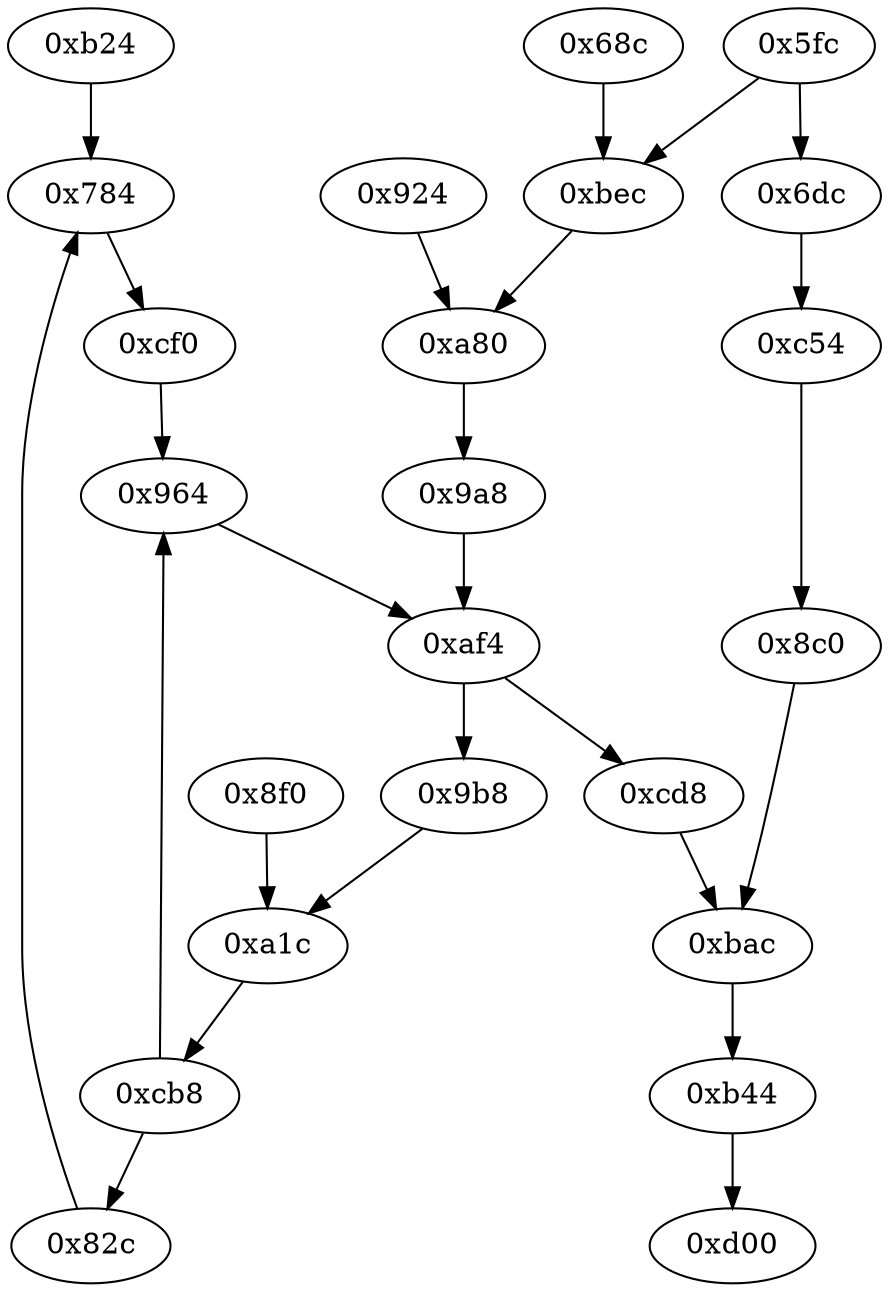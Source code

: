 strict digraph "" {
	"0xb24"	 [opcode="[u'ldr', u'ldr', u'ldr', u'add', u'ldrb', u'bl', u'mov', u'b']"];
	"0x784"	 [opcode="[u'ldr', u'rsb', u'rsb', u'str', u'ldr', u'ldr', u'ldrb', u'bl', u'ldr', u'mov', u'ldr', u'ldr', u'add', u'sub', u'sub', u'mul', \
u'eor', u'and', u'ldr', u'mov', u'mov', u'ldr', u'ldr', u'cmp', u'mov', u'teq', u'ldr', u'b']"];
	"0xb24" -> "0x784";
	"0x8f0"	 [opcode="[u'ldr', u'mov', u'b']"];
	"0xa1c"	 [opcode="[u'ldr', u'mov', u'cmp', u'mov', u'mov', u'strb', u'ldr', u'ldr', u'ldr', u'add', u'sub', u'sub', u'mul', u'eor', u'and', u'ldr', \
u'mov', u'mov', u'ldr', u'ldr', u'cmp', u'mov', u'teq', u'ldr', u'b']"];
	"0x8f0" -> "0xa1c";
	"0xcb8"	 [opcode="[u'ldrb', u'ldr', u'cmp', u'ldr', u'mov', u'ldr', u'str', u'b']"];
	"0xa1c" -> "0xcb8";
	"0x6dc"	 [opcode="[u'ldr', u'ldr', u'ldr', u'ldr', u'ldr', u'mov', u'add', u'cmp', u'sub', u'mov', u'sub', u'mul', u'mov', u'mvn', u'orr', u'cmn', \
u'mov', u'teq', u'mov', u'mov', u'cmn', u'mov', u'mov', u'cmp', u'mov', u'b']"];
	"0xc54"	 [opcode="[u'ldr', u'ldr', u'ldr', u'ldr', u'add', u'sub', u'sub', u'mul', u'mvn', u'ldr', u'ldr', u'orr', u'mov', u'cmn', u'mov', u'cmp', \
u'mov', u'mov', u'mov', u'cmn', u'mov', u'mov', u'teq', u'mov', u'b']"];
	"0x6dc" -> "0xc54";
	"0xcf0"	 [opcode="[u'ldr', u'str', u'ldr', u'b']"];
	"0x784" -> "0xcf0";
	"0x8c0"	 [opcode="[u'mov', u'b']"];
	"0xc54" -> "0x8c0";
	"0x9b8"	 [opcode="[u'ldr', u'ldr', u'ldr', u'ldr', u'add', u'sub', u'sub', u'mul', u'mvn', u'ldr', u'orr', u'mov', u'cmn', u'mov', u'ldr', u'cmp', \
u'mov', u'mov', u'mov', u'cmn', u'mov', u'mov', u'teq', u'mov', u'b']"];
	"0x9b8" -> "0xa1c";
	"0xb44"	 [opcode="[u'ldr', u'mov', u'ldr', u'ldr', u'ldr', u'ldr', u'cmp', u'mov', u'add', u'sub', u'sub', u'mul', u'mvn', u'mov', u'orr', u'ldr', \
u'cmn', u'mov', u'teq', u'ldr', u'mov', u'cmn', u'mov', u'cmp', u'mov', u'b']"];
	"0xd00"	 [opcode="[u'ldr', u'sub', u'pop']"];
	"0xb44" -> "0xd00";
	"0x924"	 [opcode="[u'ldr', u'ldr', u'ldrb', u'bl', u'ldr', u'b']"];
	"0xa80"	 [opcode="[u'ldr', u'ldr', u'str', u'ldr', u'ldrb', u'bl', u'ldr', u'mov', u'ldr', u'rsb', u'mvn', u'mul', u'eor', u'and', u'ldr', u'mov', \
u'mov', u'ldr', u'ldr', u'cmp', u'mov', u'teq', u'ldr']"];
	"0x924" -> "0xa80";
	"0x5fc"	 [opcode="[u'push', u'add', u'sub', u'str', u'cmp', u'mvn', u'ldr', u'ldr', u'ldr', u'ldr', u'mov', u'ldr', u'str', u'ldr', u'str', u'ldr', \
u'str', u'ldr', u'str', u'ldr', u'str', u'ldr', u'str', u'ldr', u'str', u'ldr', u'ldr', u'ldr', u'ldr', u'str', u'ldr', u'str', \
u'str', u'str', u'str', u'b']"];
	"0x5fc" -> "0x6dc";
	"0xbec"	 [opcode="[u'ldr', u'ldr', u'ldr', u'ldr', u'ldr', u'sub', u'sub', u'add', u'mul', u'eor', u'and', u'ldr', u'mov', u'mov', u'ldr']"];
	"0x5fc" -> "0xbec";
	"0x9a8"	 [opcode="[u'mov']"];
	"0xa80" -> "0x9a8";
	"0x964"	 [opcode="[u'ldr', u'ldr', u'sub', u'add', u'add', u'b']"];
	"0xaf4"	 [opcode="[u'ldr', u'str', u'ldr', u'ldr', u'ldrb', u'str', u'ldr', u'ldr', u'ldr', u'cmp', u'mov', u'b']"];
	"0x964" -> "0xaf4";
	"0x68c"	 [opcode="[u'ldr', u'cmp', u'mov', u'ldr']"];
	"0x68c" -> "0xbec";
	"0x9a8" -> "0xaf4";
	"0xbac"	 [opcode="[u'ldr', u'ldr', u'ldr', u'str', u'ldr', u'ldr', u'rsb', u'mvn', u'mul', u'eor', u'and', u'ldr', u'mov', u'mov', u'ldr', u'b']"];
	"0x8c0" -> "0xbac";
	"0xcf0" -> "0x964";
	"0xcd8"	 [opcode="[u'mov', u'bl', u'mov']"];
	"0xcd8" -> "0xbac";
	"0xcb8" -> "0x964";
	"0x82c"	 [opcode="[u'ldr', u'ldr', u'ldr', u'rsb', u'mvn', u'mul', u'eor', u'and', u'ldr', u'mov', u'mov', u'ldr', u'cmp', u'mov', u'cmp', u'mov', \
u'mov', u'cmp', u'mov', u'mov', u'teq', u'mov', u'b']"];
	"0xcb8" -> "0x82c";
	"0xbec" -> "0xa80";
	"0xbac" -> "0xb44";
	"0x82c" -> "0x784";
	"0xaf4" -> "0x9b8";
	"0xaf4" -> "0xcd8";
}
